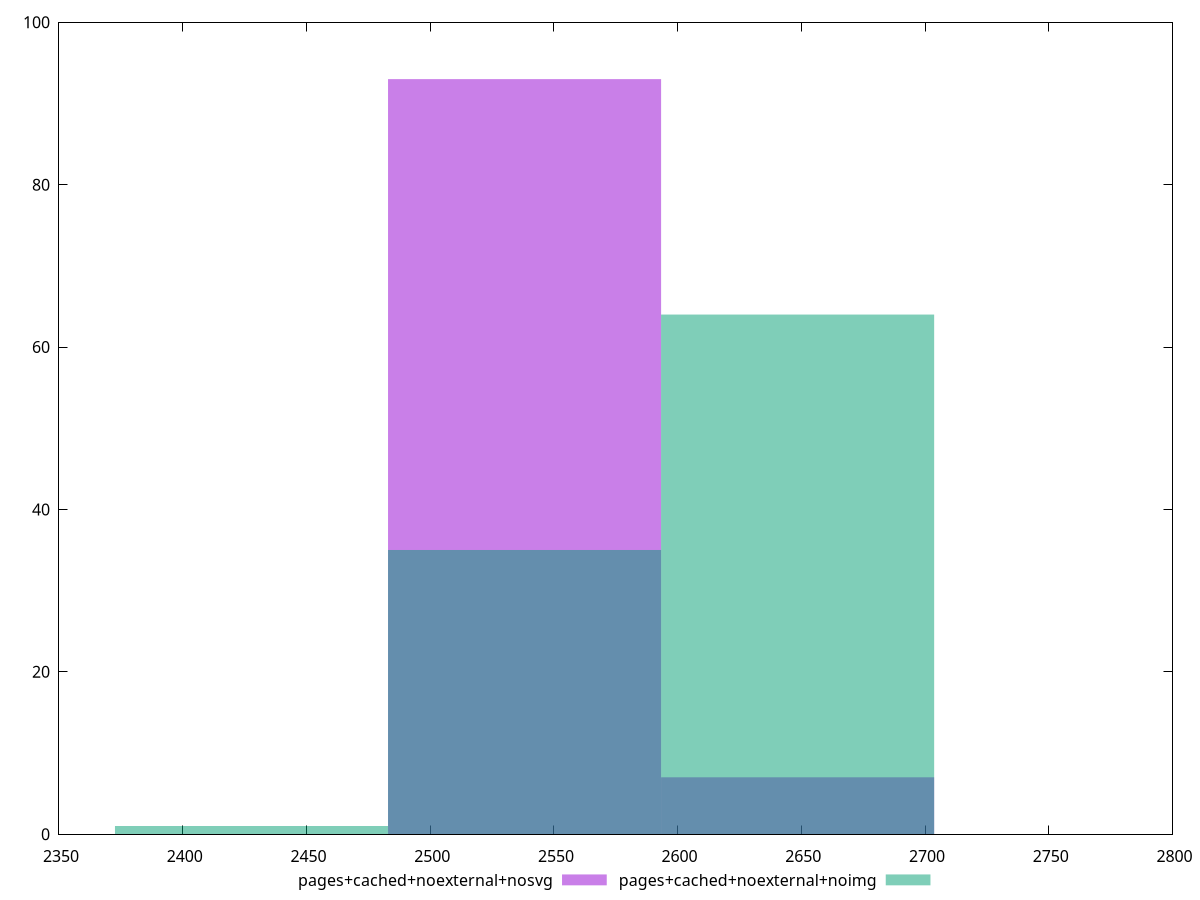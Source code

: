 reset
set terminal svg size 640, 500 enhanced background rgb 'white'
set output "reprap/speed-index/comparison/histogram/7_vs_8.svg"

$pagesCachedNoexternalNosvg <<EOF
2538.1480818608798 93
2648.5023462896133 7
EOF

$pagesCachedNoexternalNoimg <<EOF
2538.1480818608798 35
2648.5023462896133 64
2427.7938174321457 1
EOF

set key outside below
set boxwidth 110.3542644287339
set yrange [0:100]
set style fill transparent solid 0.5 noborder

plot \
  $pagesCachedNoexternalNosvg title "pages+cached+noexternal+nosvg" with boxes, \
  $pagesCachedNoexternalNoimg title "pages+cached+noexternal+noimg" with boxes, \


reset